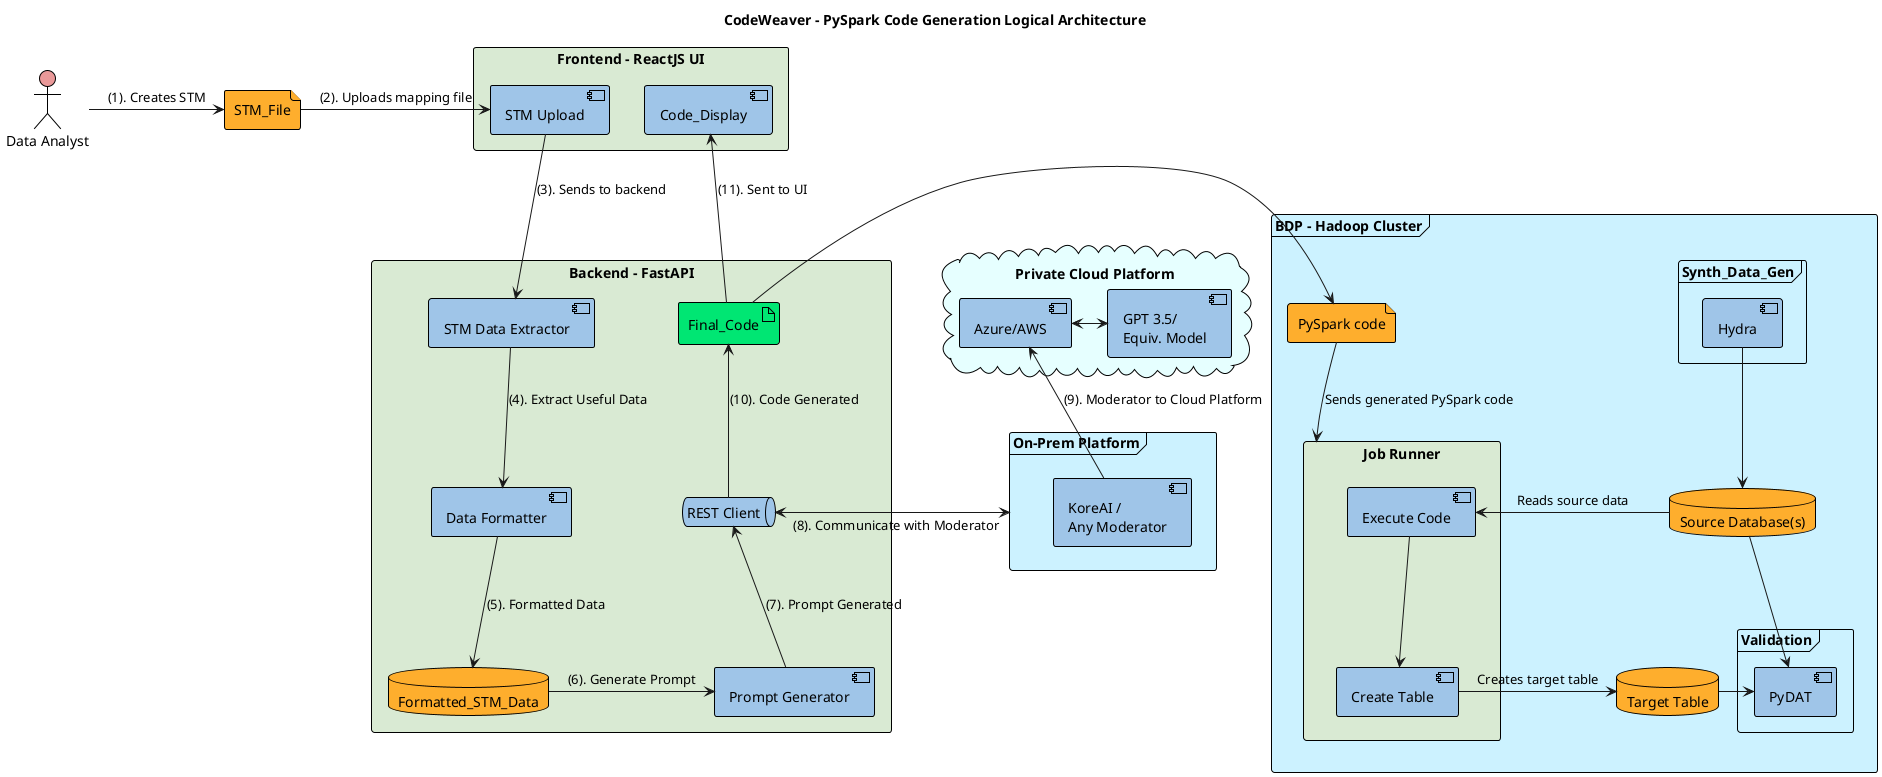 @startuml

'https://plantuml.com/deployment-diagram
title CodeWeaver - PySpark Code Generation Logical Architecture

'!includeurl plantuml.sketchtl.art/code/UML/Simple_Standard_Colors.puml


'card card [
'<i><color:blue>Technology Stack</color></i>
'====
'User Interface
'----
'ReactJS: React 18, NodeJS 16
'....
'HTML
'....
'CSS
'====
'Backend
'----
'Python: Version 11
'....
'FastAPI
'====
'AI Modeling
'----
'Azure OpenAI
'....
'Kore.ai
']


actor User as "Data Analyst"

file STM_File

rectangle UI as "Frontend - ReactJS UI"  {
    component Uploader as "STM Upload"
    component Code_Display
}

rectangle Preprocessor as "Backend - FastAPI" {
    component Extractor as "STM Data Extractor"
    component Formatter as "Data Formatter"

    database Formatted_STM_Data

    component Prompt_Gen as "Prompt Generator"

'    folder Prompt_Engineering as "Prompt Engineering" {
'
'    '    artifact Context as "Contextual Information"
'    '    artifact Code_Templates as "Code Templates"
'    '    component Evaluation as "Code Quality Evaluation"
'    }

    queue REST_Client as "REST Client"

    artifact Final_Code
}


cloud Cloud_Platform as "Private Cloud Platform" {
    component Azure_Cloud as "Azure/AWS"
    component OpenAI as "GPT 3.5/\nEquiv. Model"
}




frame Local_AI_Model as "On-Prem Platform" {
    component Kore_AI as "KoreAI /\nAny Moderator"
}
'frame Local_AI_Model as "Local Generative AI Pipeline" {
'
''    rectangle GenAI_Module as "Generative Model" {
''        folder Data_Preparation {
''          package STM_To_Code_Dataset as "PySpark Code Dataset"
''          collections Training_Dataset
''          collections Validation_Dataset
''          collections Test_Dataset
''        }
''        component AI_Model as "Llama2 or \nSimilar Model"
''
''    }
''
''    STM_To_Code_Dataset -do-> Training_Dataset
''    STM_To_Code_Dataset -do-> Validation_Dataset
''    STM_To_Code_Dataset -do-> Test_Dataset
'
''    Training_Dataset --> AI_Model
''    Generated_Code <-up- AI_Model
''    Generated_Code -up-> AI_Model
'
'    component GenAI_Module as "Generative Model"
'    artifact Generated_Code as "Generated Code"
'
'    GenAI_Module -> Generated_Code
'
'    rectangle Post_Processor {
'        component Analyzer
'    }
'
'    Generated_Code -> Post_Processor : Code Analysis
'    Test_Dataset --> Analyzer
'}


User -> STM_File : (1). Creates STM
STM_File -> Uploader : (2). Uploads mapping file
Uploader --> Extractor : (3). Sends to backend
Extractor -do-> Formatter : (4). Extract Useful Data
Formatter -do-> Formatted_STM_Data : (5). Formatted Data
Formatted_STM_Data -le-> Prompt_Gen : (6). Generate Prompt
Prompt_Gen -up-> REST_Client : (7). Prompt Generated
REST_Client <-> Local_AI_Model : (8). Communicate with Moderator
Kore_AI -up-> Azure_Cloud : (9). Moderator to Cloud Platform
Azure_Cloud <-> OpenAI
REST_Client -up-> Final_Code : (10). Code Generated
Final_Code --> Code_Display : (11). Sent to UI



frame Data_Platform as "BDP - Hadoop Cluster" {
    file Code as "PySpark code"

    rectangle Job_Runner as "Job Runner" {
        component Code_Executor as  "Execute Code"
        component Table_Creator as "Create Table"
        Code_Executor -do-> Table_Creator
    }

    database Target_Database as "Target Table"{
    }

    database Source_Databases as "Source Database(s)" {
    }

    frame Validation{
        component PyDAT
    }

    frame Synth_Data_Gen {
        component Hydra
    }

    Hydra --> Source_Databases
    Code --> Job_Runner : Sends generated PySpark code
    Source_Databases -> Code_Executor : Reads source data
    Table_Creator -> Target_Database : Creates target table
    Source_Databases -> PyDAT
    Target_Database -> PyDAT

}

Final_Code -le-> Code

<style>
actor {
  BackGroundColor #ea9999
  LineThickness 1
  LineColor black
}
agent {
  BackGroundColor #f80c12
  LineThickness 1
  LineColor black
}
artifact {
  BackGroundColor #00e673
  LineThickness 1
  LineColor black
}
boundary {
  BackGroundColor #ee1100
  LineThickness 1
  LineColor black
}
card {
  BackGroundColor #ffbf00
  LineThickness 1
  LineColor black
}
circle {
  BackGroundColor #ff3311
  LineThickness 1
  LineColor black
}
cloud {
  BackGroundColor #e6ffff
  LineThickness 1
  LineColor black
}
collections {
  BackGroundColor #00ffbf
  LineThickness 1
  LineColor black
}
component {
  BackGroundColor #9fc5e8
  LineThickness 1
  LineColor black
}
control {
  BackGroundColor #ff6644
  LineThickness 1
  LineColor black
}
database {
  BackGroundColor #feae2d
  LineThickness 1
  LineColor black
}
entity {
  BackGroundColor #feae2d
  LineThickness 1
  LineColor black
}
file {
  BackGroundColor #feae2d
  LineThickness 1
  LineColor black
}
folder {
  BackGroundColor #ccbb33
  LineThickness 1
  LineColor black
}
frame {
  BackGroundColor #ccf2ff
  LineThickness 1
  LineColor black
}
hexagon {
  BackGroundColor #e1d584
  LineThickness 1
  LineColor black
}
interface {
  BackGroundColor #69d025
  LineThickness 1
  LineColor black
}
label {
  BackGroundColor black
  LineThickness 1
  LineColor black
}
node {
  BackGroundColor #22ccaa
  LineThickness 1
  LineColor black
}
package {
  BackGroundColor #16e9e6
  LineThickness 1
  LineColor black
}
person {
  BackGroundColor #11aabb
  LineThickness 1
  LineColor black
}
queue {
  BackGroundColor #9fc5e8
  LineThickness 1
  LineColor black
}
rectangle {
  BackGroundColor #d9ead3
  LineThickness 1
  LineColor black
}
stack {
  BackGroundColor #3311bb
  LineThickness 1
  LineColor black
}
storage {
  BackGroundColor #3b0cbd
  LineThickness 1
  LineColor black
}
usecase {
  BackGroundColor #442299
  LineThickness 1
  LineColor black
}
</style>


@enduml
